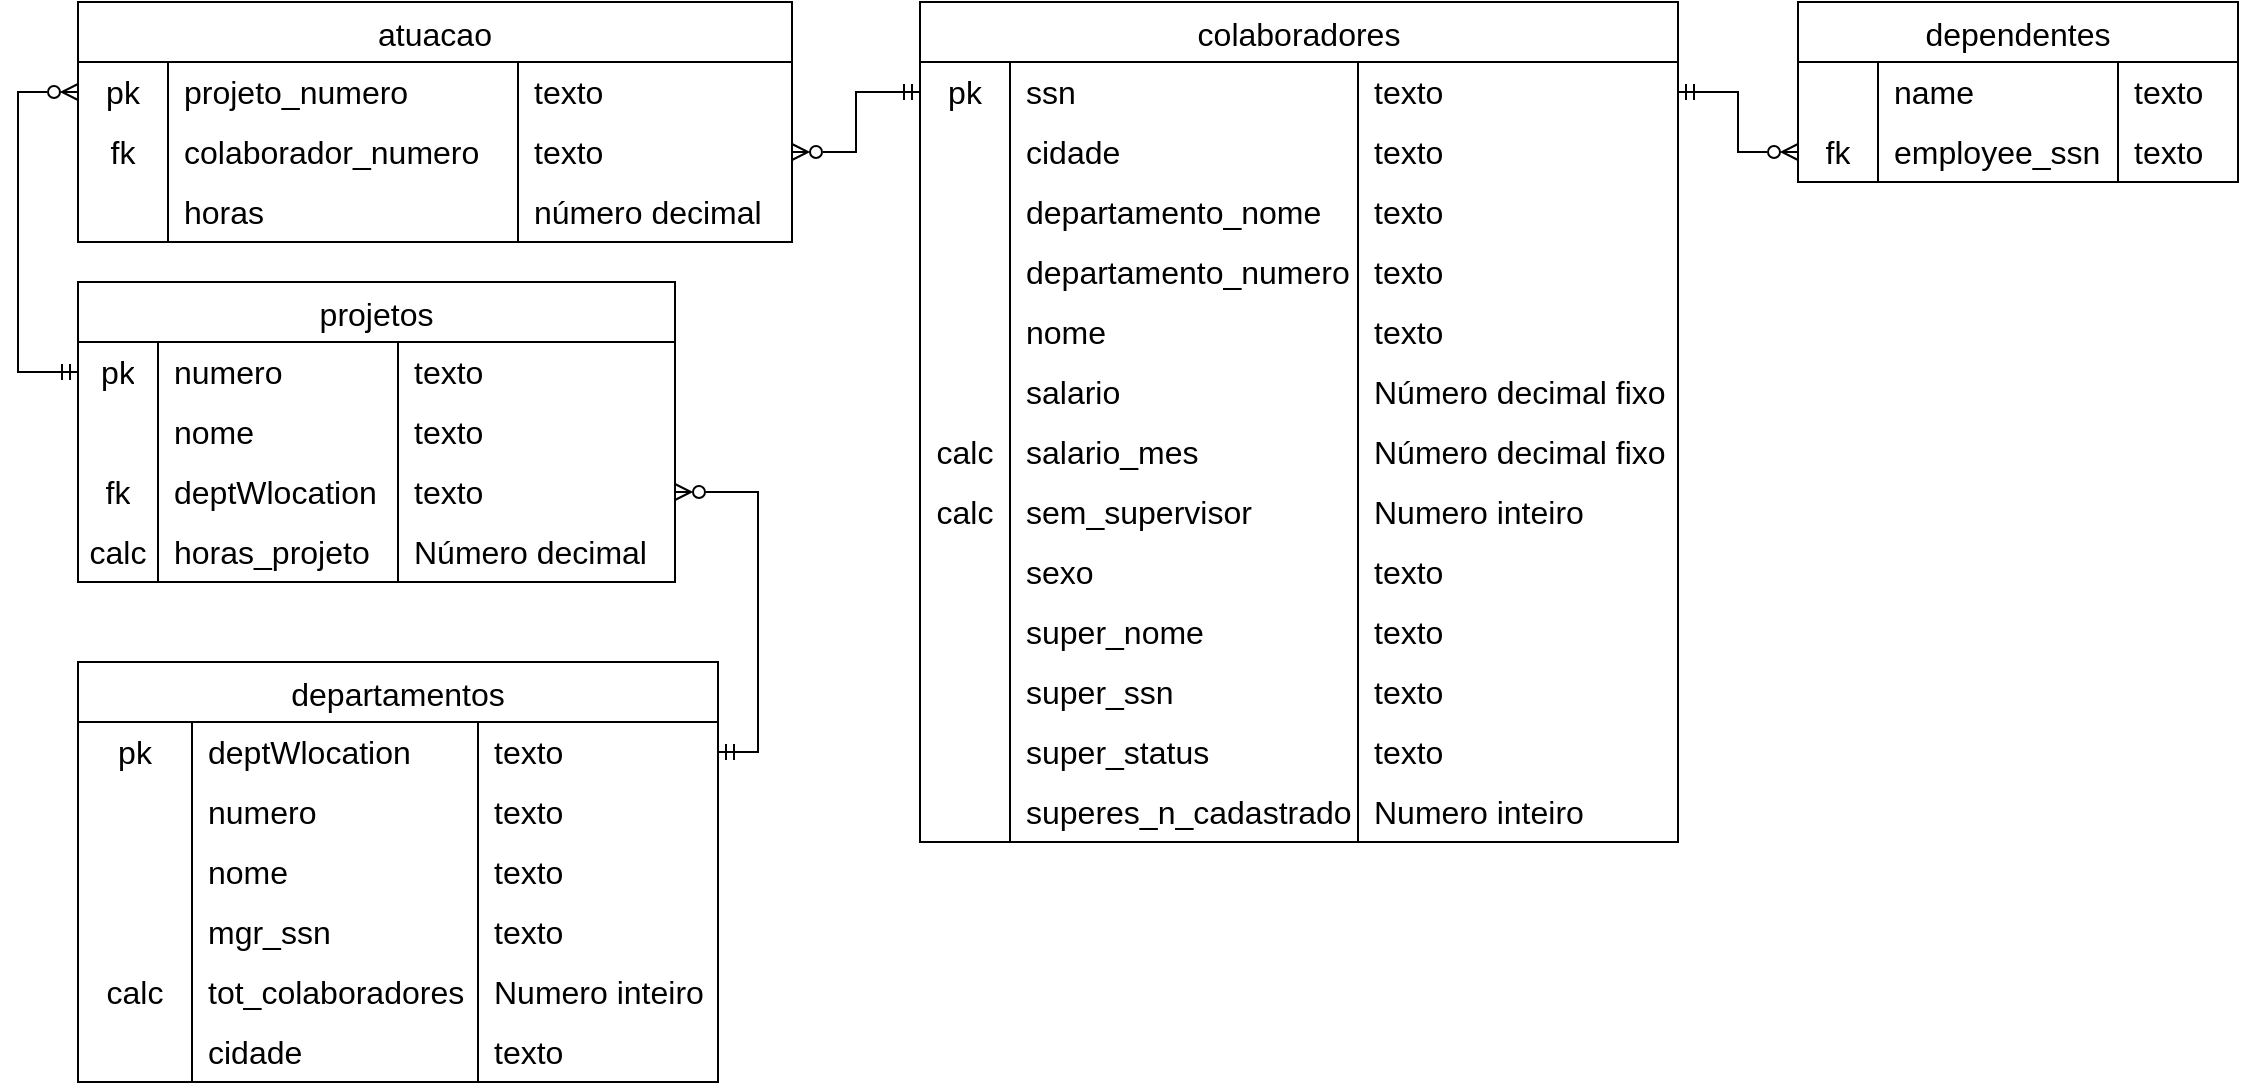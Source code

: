 <mxfile version="22.0.6" type="device">
  <diagram name="00" id="7mvtD92nNZcbSjRjDZ4B">
    <mxGraphModel dx="1558" dy="540" grid="1" gridSize="10" guides="1" tooltips="1" connect="1" arrows="1" fold="1" page="1" pageScale="1" pageWidth="827" pageHeight="1169" math="0" shadow="0">
      <root>
        <mxCell id="0" />
        <mxCell id="1" parent="0" />
        <mxCell id="TgI2D_V8B5O4SxNI4vD9-1" value="dependentes" style="shape=table;startSize=30;container=1;collapsible=0;childLayout=tableLayout;fixedRows=1;rowLines=0;fontStyle=0;strokeColor=default;fontSize=16;" parent="1" vertex="1">
          <mxGeometry x="1510" y="20" width="220" height="90" as="geometry" />
        </mxCell>
        <mxCell id="TgI2D_V8B5O4SxNI4vD9-2" value="" style="shape=tableRow;horizontal=0;startSize=0;swimlaneHead=0;swimlaneBody=0;top=0;left=0;bottom=0;right=0;collapsible=0;dropTarget=0;fillColor=none;points=[[0,0.5],[1,0.5]];portConstraint=eastwest;strokeColor=inherit;fontSize=16;" parent="TgI2D_V8B5O4SxNI4vD9-1" vertex="1">
          <mxGeometry y="30" width="220" height="30" as="geometry" />
        </mxCell>
        <mxCell id="TgI2D_V8B5O4SxNI4vD9-3" value="" style="shape=partialRectangle;html=1;whiteSpace=wrap;connectable=0;fillColor=none;top=0;left=0;bottom=0;right=0;overflow=hidden;pointerEvents=1;strokeColor=inherit;fontSize=16;" parent="TgI2D_V8B5O4SxNI4vD9-2" vertex="1">
          <mxGeometry width="40" height="30" as="geometry">
            <mxRectangle width="40" height="30" as="alternateBounds" />
          </mxGeometry>
        </mxCell>
        <mxCell id="TgI2D_V8B5O4SxNI4vD9-4" value="name" style="shape=partialRectangle;html=1;whiteSpace=wrap;connectable=0;fillColor=none;top=0;left=0;bottom=0;right=0;align=left;spacingLeft=6;overflow=hidden;strokeColor=inherit;fontSize=16;" parent="TgI2D_V8B5O4SxNI4vD9-2" vertex="1">
          <mxGeometry x="40" width="120" height="30" as="geometry">
            <mxRectangle width="120" height="30" as="alternateBounds" />
          </mxGeometry>
        </mxCell>
        <mxCell id="TgI2D_V8B5O4SxNI4vD9-64" value="texto" style="shape=partialRectangle;html=1;whiteSpace=wrap;connectable=0;fillColor=none;top=0;left=0;bottom=0;right=0;align=left;spacingLeft=6;overflow=hidden;strokeColor=inherit;fontSize=16;" parent="TgI2D_V8B5O4SxNI4vD9-2" vertex="1">
          <mxGeometry x="160" width="60" height="30" as="geometry">
            <mxRectangle width="60" height="30" as="alternateBounds" />
          </mxGeometry>
        </mxCell>
        <mxCell id="TgI2D_V8B5O4SxNI4vD9-5" value="" style="shape=tableRow;horizontal=0;startSize=0;swimlaneHead=0;swimlaneBody=0;top=0;left=0;bottom=0;right=0;collapsible=0;dropTarget=0;fillColor=none;points=[[0,0.5],[1,0.5]];portConstraint=eastwest;strokeColor=inherit;fontSize=16;" parent="TgI2D_V8B5O4SxNI4vD9-1" vertex="1">
          <mxGeometry y="60" width="220" height="30" as="geometry" />
        </mxCell>
        <mxCell id="TgI2D_V8B5O4SxNI4vD9-6" value="fk" style="shape=partialRectangle;html=1;whiteSpace=wrap;connectable=0;fillColor=none;top=0;left=0;bottom=0;right=0;overflow=hidden;strokeColor=inherit;fontSize=16;" parent="TgI2D_V8B5O4SxNI4vD9-5" vertex="1">
          <mxGeometry width="40" height="30" as="geometry">
            <mxRectangle width="40" height="30" as="alternateBounds" />
          </mxGeometry>
        </mxCell>
        <mxCell id="TgI2D_V8B5O4SxNI4vD9-7" value="employee_ssn" style="shape=partialRectangle;html=1;whiteSpace=wrap;connectable=0;fillColor=none;top=0;left=0;bottom=0;right=0;align=left;spacingLeft=6;overflow=hidden;strokeColor=inherit;fontSize=16;" parent="TgI2D_V8B5O4SxNI4vD9-5" vertex="1">
          <mxGeometry x="40" width="120" height="30" as="geometry">
            <mxRectangle width="120" height="30" as="alternateBounds" />
          </mxGeometry>
        </mxCell>
        <mxCell id="TgI2D_V8B5O4SxNI4vD9-65" value="texto" style="shape=partialRectangle;html=1;whiteSpace=wrap;connectable=0;fillColor=none;top=0;left=0;bottom=0;right=0;align=left;spacingLeft=6;overflow=hidden;strokeColor=inherit;fontSize=16;" parent="TgI2D_V8B5O4SxNI4vD9-5" vertex="1">
          <mxGeometry x="160" width="60" height="30" as="geometry">
            <mxRectangle width="60" height="30" as="alternateBounds" />
          </mxGeometry>
        </mxCell>
        <mxCell id="TgI2D_V8B5O4SxNI4vD9-21" value="projetos" style="shape=table;startSize=30;container=1;collapsible=0;childLayout=tableLayout;fixedRows=1;rowLines=0;fontStyle=0;strokeColor=default;fontSize=16;" parent="1" vertex="1">
          <mxGeometry x="650" y="160" width="298.5" height="150" as="geometry" />
        </mxCell>
        <mxCell id="TgI2D_V8B5O4SxNI4vD9-22" value="" style="shape=tableRow;horizontal=0;startSize=0;swimlaneHead=0;swimlaneBody=0;top=0;left=0;bottom=0;right=0;collapsible=0;dropTarget=0;fillColor=none;points=[[0,0.5],[1,0.5]];portConstraint=eastwest;strokeColor=inherit;fontSize=16;" parent="TgI2D_V8B5O4SxNI4vD9-21" vertex="1">
          <mxGeometry y="30" width="298.5" height="30" as="geometry" />
        </mxCell>
        <mxCell id="TgI2D_V8B5O4SxNI4vD9-23" value="pk" style="shape=partialRectangle;html=1;whiteSpace=wrap;connectable=0;fillColor=none;top=0;left=0;bottom=0;right=0;overflow=hidden;pointerEvents=1;strokeColor=inherit;fontSize=16;" parent="TgI2D_V8B5O4SxNI4vD9-22" vertex="1">
          <mxGeometry width="40" height="30" as="geometry">
            <mxRectangle width="40" height="30" as="alternateBounds" />
          </mxGeometry>
        </mxCell>
        <mxCell id="TgI2D_V8B5O4SxNI4vD9-24" value="numero" style="shape=partialRectangle;html=1;whiteSpace=wrap;connectable=0;fillColor=none;top=0;left=0;bottom=0;right=0;align=left;spacingLeft=6;overflow=hidden;strokeColor=inherit;fontSize=16;" parent="TgI2D_V8B5O4SxNI4vD9-22" vertex="1">
          <mxGeometry x="40" width="120" height="30" as="geometry">
            <mxRectangle width="120" height="30" as="alternateBounds" />
          </mxGeometry>
        </mxCell>
        <mxCell id="TgI2D_V8B5O4SxNI4vD9-104" value="texto" style="shape=partialRectangle;html=1;whiteSpace=wrap;connectable=0;fillColor=none;top=0;left=0;bottom=0;right=0;align=left;spacingLeft=6;overflow=hidden;strokeColor=inherit;fontSize=16;" parent="TgI2D_V8B5O4SxNI4vD9-22" vertex="1">
          <mxGeometry x="160" width="139" height="30" as="geometry">
            <mxRectangle width="139" height="30" as="alternateBounds" />
          </mxGeometry>
        </mxCell>
        <mxCell id="TgI2D_V8B5O4SxNI4vD9-25" value="" style="shape=tableRow;horizontal=0;startSize=0;swimlaneHead=0;swimlaneBody=0;top=0;left=0;bottom=0;right=0;collapsible=0;dropTarget=0;fillColor=none;points=[[0,0.5],[1,0.5]];portConstraint=eastwest;strokeColor=inherit;fontSize=16;" parent="TgI2D_V8B5O4SxNI4vD9-21" vertex="1">
          <mxGeometry y="60" width="298.5" height="30" as="geometry" />
        </mxCell>
        <mxCell id="TgI2D_V8B5O4SxNI4vD9-26" value="" style="shape=partialRectangle;html=1;whiteSpace=wrap;connectable=0;fillColor=none;top=0;left=0;bottom=0;right=0;overflow=hidden;strokeColor=inherit;fontSize=16;" parent="TgI2D_V8B5O4SxNI4vD9-25" vertex="1">
          <mxGeometry width="40" height="30" as="geometry">
            <mxRectangle width="40" height="30" as="alternateBounds" />
          </mxGeometry>
        </mxCell>
        <mxCell id="TgI2D_V8B5O4SxNI4vD9-27" value="nome" style="shape=partialRectangle;html=1;whiteSpace=wrap;connectable=0;fillColor=none;top=0;left=0;bottom=0;right=0;align=left;spacingLeft=6;overflow=hidden;strokeColor=inherit;fontSize=16;" parent="TgI2D_V8B5O4SxNI4vD9-25" vertex="1">
          <mxGeometry x="40" width="120" height="30" as="geometry">
            <mxRectangle width="120" height="30" as="alternateBounds" />
          </mxGeometry>
        </mxCell>
        <mxCell id="TgI2D_V8B5O4SxNI4vD9-105" value="texto" style="shape=partialRectangle;html=1;whiteSpace=wrap;connectable=0;fillColor=none;top=0;left=0;bottom=0;right=0;align=left;spacingLeft=6;overflow=hidden;strokeColor=inherit;fontSize=16;" parent="TgI2D_V8B5O4SxNI4vD9-25" vertex="1">
          <mxGeometry x="160" width="139" height="30" as="geometry">
            <mxRectangle width="139" height="30" as="alternateBounds" />
          </mxGeometry>
        </mxCell>
        <mxCell id="_Zyb8kjJ7gdYix6nLify-1" value="" style="shape=tableRow;horizontal=0;startSize=0;swimlaneHead=0;swimlaneBody=0;top=0;left=0;bottom=0;right=0;collapsible=0;dropTarget=0;fillColor=none;points=[[0,0.5],[1,0.5]];portConstraint=eastwest;strokeColor=inherit;fontSize=16;" vertex="1" parent="TgI2D_V8B5O4SxNI4vD9-21">
          <mxGeometry y="90" width="298.5" height="30" as="geometry" />
        </mxCell>
        <mxCell id="_Zyb8kjJ7gdYix6nLify-2" value="fk" style="shape=partialRectangle;html=1;whiteSpace=wrap;connectable=0;fillColor=none;top=0;left=0;bottom=0;right=0;overflow=hidden;strokeColor=inherit;fontSize=16;" vertex="1" parent="_Zyb8kjJ7gdYix6nLify-1">
          <mxGeometry width="40" height="30" as="geometry">
            <mxRectangle width="40" height="30" as="alternateBounds" />
          </mxGeometry>
        </mxCell>
        <mxCell id="_Zyb8kjJ7gdYix6nLify-3" value="deptWlocation" style="shape=partialRectangle;html=1;whiteSpace=wrap;connectable=0;fillColor=none;top=0;left=0;bottom=0;right=0;align=left;spacingLeft=6;overflow=hidden;strokeColor=inherit;fontSize=16;" vertex="1" parent="_Zyb8kjJ7gdYix6nLify-1">
          <mxGeometry x="40" width="120" height="30" as="geometry">
            <mxRectangle width="120" height="30" as="alternateBounds" />
          </mxGeometry>
        </mxCell>
        <mxCell id="_Zyb8kjJ7gdYix6nLify-4" value="texto" style="shape=partialRectangle;html=1;whiteSpace=wrap;connectable=0;fillColor=none;top=0;left=0;bottom=0;right=0;align=left;spacingLeft=6;overflow=hidden;strokeColor=inherit;fontSize=16;" vertex="1" parent="_Zyb8kjJ7gdYix6nLify-1">
          <mxGeometry x="160" width="139" height="30" as="geometry">
            <mxRectangle width="139" height="30" as="alternateBounds" />
          </mxGeometry>
        </mxCell>
        <mxCell id="TgI2D_V8B5O4SxNI4vD9-75" value="" style="shape=tableRow;horizontal=0;startSize=0;swimlaneHead=0;swimlaneBody=0;top=0;left=0;bottom=0;right=0;collapsible=0;dropTarget=0;fillColor=none;points=[[0,0.5],[1,0.5]];portConstraint=eastwest;strokeColor=inherit;fontSize=16;" parent="TgI2D_V8B5O4SxNI4vD9-21" vertex="1">
          <mxGeometry y="120" width="298.5" height="30" as="geometry" />
        </mxCell>
        <mxCell id="TgI2D_V8B5O4SxNI4vD9-76" value="calc" style="shape=partialRectangle;html=1;whiteSpace=wrap;connectable=0;fillColor=none;top=0;left=0;bottom=0;right=0;overflow=hidden;strokeColor=inherit;fontSize=16;" parent="TgI2D_V8B5O4SxNI4vD9-75" vertex="1">
          <mxGeometry width="40" height="30" as="geometry">
            <mxRectangle width="40" height="30" as="alternateBounds" />
          </mxGeometry>
        </mxCell>
        <mxCell id="TgI2D_V8B5O4SxNI4vD9-77" value="horas_projeto" style="shape=partialRectangle;html=1;whiteSpace=wrap;connectable=0;fillColor=none;top=0;left=0;bottom=0;right=0;align=left;spacingLeft=6;overflow=hidden;strokeColor=inherit;fontSize=16;" parent="TgI2D_V8B5O4SxNI4vD9-75" vertex="1">
          <mxGeometry x="40" width="120" height="30" as="geometry">
            <mxRectangle width="120" height="30" as="alternateBounds" />
          </mxGeometry>
        </mxCell>
        <mxCell id="TgI2D_V8B5O4SxNI4vD9-107" value="Número decimal" style="shape=partialRectangle;html=1;whiteSpace=wrap;connectable=0;fillColor=none;top=0;left=0;bottom=0;right=0;align=left;spacingLeft=6;overflow=hidden;strokeColor=inherit;fontSize=16;" parent="TgI2D_V8B5O4SxNI4vD9-75" vertex="1">
          <mxGeometry x="160" width="139" height="30" as="geometry">
            <mxRectangle width="139" height="30" as="alternateBounds" />
          </mxGeometry>
        </mxCell>
        <mxCell id="TgI2D_V8B5O4SxNI4vD9-31" value="departamentos" style="shape=table;startSize=30;container=1;collapsible=0;childLayout=tableLayout;fixedRows=1;rowLines=0;fontStyle=0;strokeColor=default;fontSize=16;" parent="1" vertex="1">
          <mxGeometry x="650" y="350" width="320" height="210" as="geometry" />
        </mxCell>
        <mxCell id="TgI2D_V8B5O4SxNI4vD9-93" style="shape=tableRow;horizontal=0;startSize=0;swimlaneHead=0;swimlaneBody=0;top=0;left=0;bottom=0;right=0;collapsible=0;dropTarget=0;fillColor=none;points=[[0,0.5],[1,0.5]];portConstraint=eastwest;strokeColor=inherit;fontSize=16;" parent="TgI2D_V8B5O4SxNI4vD9-31" vertex="1">
          <mxGeometry y="30" width="320" height="30" as="geometry" />
        </mxCell>
        <mxCell id="TgI2D_V8B5O4SxNI4vD9-94" value="pk" style="shape=partialRectangle;html=1;whiteSpace=wrap;connectable=0;fillColor=none;top=0;left=0;bottom=0;right=0;overflow=hidden;pointerEvents=1;strokeColor=inherit;fontSize=16;" parent="TgI2D_V8B5O4SxNI4vD9-93" vertex="1">
          <mxGeometry width="57" height="30" as="geometry">
            <mxRectangle width="57" height="30" as="alternateBounds" />
          </mxGeometry>
        </mxCell>
        <mxCell id="TgI2D_V8B5O4SxNI4vD9-95" value="deptWlocation" style="shape=partialRectangle;html=1;whiteSpace=wrap;connectable=0;fillColor=none;top=0;left=0;bottom=0;right=0;align=left;spacingLeft=6;overflow=hidden;strokeColor=inherit;fontSize=16;" parent="TgI2D_V8B5O4SxNI4vD9-93" vertex="1">
          <mxGeometry x="57" width="143" height="30" as="geometry">
            <mxRectangle width="143" height="30" as="alternateBounds" />
          </mxGeometry>
        </mxCell>
        <mxCell id="TgI2D_V8B5O4SxNI4vD9-97" value="texto" style="shape=partialRectangle;html=1;whiteSpace=wrap;connectable=0;fillColor=none;top=0;left=0;bottom=0;right=0;align=left;spacingLeft=6;overflow=hidden;strokeColor=inherit;fontSize=16;" parent="TgI2D_V8B5O4SxNI4vD9-93" vertex="1">
          <mxGeometry x="200" width="120" height="30" as="geometry">
            <mxRectangle width="120" height="30" as="alternateBounds" />
          </mxGeometry>
        </mxCell>
        <mxCell id="TgI2D_V8B5O4SxNI4vD9-32" value="" style="shape=tableRow;horizontal=0;startSize=0;swimlaneHead=0;swimlaneBody=0;top=0;left=0;bottom=0;right=0;collapsible=0;dropTarget=0;fillColor=none;points=[[0,0.5],[1,0.5]];portConstraint=eastwest;strokeColor=inherit;fontSize=16;" parent="TgI2D_V8B5O4SxNI4vD9-31" vertex="1">
          <mxGeometry y="60" width="320" height="30" as="geometry" />
        </mxCell>
        <mxCell id="TgI2D_V8B5O4SxNI4vD9-33" value="" style="shape=partialRectangle;html=1;whiteSpace=wrap;connectable=0;fillColor=none;top=0;left=0;bottom=0;right=0;overflow=hidden;pointerEvents=1;strokeColor=inherit;fontSize=16;" parent="TgI2D_V8B5O4SxNI4vD9-32" vertex="1">
          <mxGeometry width="57" height="30" as="geometry">
            <mxRectangle width="57" height="30" as="alternateBounds" />
          </mxGeometry>
        </mxCell>
        <mxCell id="TgI2D_V8B5O4SxNI4vD9-34" value="numero" style="shape=partialRectangle;html=1;whiteSpace=wrap;connectable=0;fillColor=none;top=0;left=0;bottom=0;right=0;align=left;spacingLeft=6;overflow=hidden;strokeColor=inherit;fontSize=16;" parent="TgI2D_V8B5O4SxNI4vD9-32" vertex="1">
          <mxGeometry x="57" width="143" height="30" as="geometry">
            <mxRectangle width="143" height="30" as="alternateBounds" />
          </mxGeometry>
        </mxCell>
        <mxCell id="TgI2D_V8B5O4SxNI4vD9-98" value="texto" style="shape=partialRectangle;html=1;whiteSpace=wrap;connectable=0;fillColor=none;top=0;left=0;bottom=0;right=0;align=left;spacingLeft=6;overflow=hidden;strokeColor=inherit;fontSize=16;" parent="TgI2D_V8B5O4SxNI4vD9-32" vertex="1">
          <mxGeometry x="200" width="120" height="30" as="geometry">
            <mxRectangle width="120" height="30" as="alternateBounds" />
          </mxGeometry>
        </mxCell>
        <mxCell id="TgI2D_V8B5O4SxNI4vD9-35" value="" style="shape=tableRow;horizontal=0;startSize=0;swimlaneHead=0;swimlaneBody=0;top=0;left=0;bottom=0;right=0;collapsible=0;dropTarget=0;fillColor=none;points=[[0,0.5],[1,0.5]];portConstraint=eastwest;strokeColor=inherit;fontSize=16;" parent="TgI2D_V8B5O4SxNI4vD9-31" vertex="1">
          <mxGeometry y="90" width="320" height="30" as="geometry" />
        </mxCell>
        <mxCell id="TgI2D_V8B5O4SxNI4vD9-36" value="" style="shape=partialRectangle;html=1;whiteSpace=wrap;connectable=0;fillColor=none;top=0;left=0;bottom=0;right=0;overflow=hidden;strokeColor=inherit;fontSize=16;" parent="TgI2D_V8B5O4SxNI4vD9-35" vertex="1">
          <mxGeometry width="57" height="30" as="geometry">
            <mxRectangle width="57" height="30" as="alternateBounds" />
          </mxGeometry>
        </mxCell>
        <mxCell id="TgI2D_V8B5O4SxNI4vD9-37" value="nome" style="shape=partialRectangle;html=1;whiteSpace=wrap;connectable=0;fillColor=none;top=0;left=0;bottom=0;right=0;align=left;spacingLeft=6;overflow=hidden;strokeColor=inherit;fontSize=16;" parent="TgI2D_V8B5O4SxNI4vD9-35" vertex="1">
          <mxGeometry x="57" width="143" height="30" as="geometry">
            <mxRectangle width="143" height="30" as="alternateBounds" />
          </mxGeometry>
        </mxCell>
        <mxCell id="TgI2D_V8B5O4SxNI4vD9-99" value="texto" style="shape=partialRectangle;html=1;whiteSpace=wrap;connectable=0;fillColor=none;top=0;left=0;bottom=0;right=0;align=left;spacingLeft=6;overflow=hidden;strokeColor=inherit;fontSize=16;" parent="TgI2D_V8B5O4SxNI4vD9-35" vertex="1">
          <mxGeometry x="200" width="120" height="30" as="geometry">
            <mxRectangle width="120" height="30" as="alternateBounds" />
          </mxGeometry>
        </mxCell>
        <mxCell id="TgI2D_V8B5O4SxNI4vD9-81" value="" style="shape=tableRow;horizontal=0;startSize=0;swimlaneHead=0;swimlaneBody=0;top=0;left=0;bottom=0;right=0;collapsible=0;dropTarget=0;fillColor=none;points=[[0,0.5],[1,0.5]];portConstraint=eastwest;strokeColor=inherit;fontSize=16;" parent="TgI2D_V8B5O4SxNI4vD9-31" vertex="1">
          <mxGeometry y="120" width="320" height="30" as="geometry" />
        </mxCell>
        <mxCell id="TgI2D_V8B5O4SxNI4vD9-82" value="" style="shape=partialRectangle;html=1;whiteSpace=wrap;connectable=0;fillColor=none;top=0;left=0;bottom=0;right=0;overflow=hidden;strokeColor=inherit;fontSize=16;" parent="TgI2D_V8B5O4SxNI4vD9-81" vertex="1">
          <mxGeometry width="57" height="30" as="geometry">
            <mxRectangle width="57" height="30" as="alternateBounds" />
          </mxGeometry>
        </mxCell>
        <mxCell id="TgI2D_V8B5O4SxNI4vD9-83" value="mgr_ssn" style="shape=partialRectangle;html=1;whiteSpace=wrap;connectable=0;fillColor=none;top=0;left=0;bottom=0;right=0;align=left;spacingLeft=6;overflow=hidden;strokeColor=inherit;fontSize=16;" parent="TgI2D_V8B5O4SxNI4vD9-81" vertex="1">
          <mxGeometry x="57" width="143" height="30" as="geometry">
            <mxRectangle width="143" height="30" as="alternateBounds" />
          </mxGeometry>
        </mxCell>
        <mxCell id="TgI2D_V8B5O4SxNI4vD9-100" value="texto" style="shape=partialRectangle;html=1;whiteSpace=wrap;connectable=0;fillColor=none;top=0;left=0;bottom=0;right=0;align=left;spacingLeft=6;overflow=hidden;strokeColor=inherit;fontSize=16;" parent="TgI2D_V8B5O4SxNI4vD9-81" vertex="1">
          <mxGeometry x="200" width="120" height="30" as="geometry">
            <mxRectangle width="120" height="30" as="alternateBounds" />
          </mxGeometry>
        </mxCell>
        <mxCell id="TgI2D_V8B5O4SxNI4vD9-87" value="" style="shape=tableRow;horizontal=0;startSize=0;swimlaneHead=0;swimlaneBody=0;top=0;left=0;bottom=0;right=0;collapsible=0;dropTarget=0;fillColor=none;points=[[0,0.5],[1,0.5]];portConstraint=eastwest;strokeColor=inherit;fontSize=16;" parent="TgI2D_V8B5O4SxNI4vD9-31" vertex="1">
          <mxGeometry y="150" width="320" height="30" as="geometry" />
        </mxCell>
        <mxCell id="TgI2D_V8B5O4SxNI4vD9-88" value="calc" style="shape=partialRectangle;html=1;whiteSpace=wrap;connectable=0;fillColor=none;top=0;left=0;bottom=0;right=0;overflow=hidden;strokeColor=inherit;fontSize=16;" parent="TgI2D_V8B5O4SxNI4vD9-87" vertex="1">
          <mxGeometry width="57" height="30" as="geometry">
            <mxRectangle width="57" height="30" as="alternateBounds" />
          </mxGeometry>
        </mxCell>
        <mxCell id="TgI2D_V8B5O4SxNI4vD9-89" value="tot_colaboradores" style="shape=partialRectangle;html=1;whiteSpace=wrap;connectable=0;fillColor=none;top=0;left=0;bottom=0;right=0;align=left;spacingLeft=6;overflow=hidden;strokeColor=inherit;fontSize=16;" parent="TgI2D_V8B5O4SxNI4vD9-87" vertex="1">
          <mxGeometry x="57" width="143" height="30" as="geometry">
            <mxRectangle width="143" height="30" as="alternateBounds" />
          </mxGeometry>
        </mxCell>
        <mxCell id="TgI2D_V8B5O4SxNI4vD9-102" value="Numero inteiro" style="shape=partialRectangle;html=1;whiteSpace=wrap;connectable=0;fillColor=none;top=0;left=0;bottom=0;right=0;align=left;spacingLeft=6;overflow=hidden;strokeColor=inherit;fontSize=16;" parent="TgI2D_V8B5O4SxNI4vD9-87" vertex="1">
          <mxGeometry x="200" width="120" height="30" as="geometry">
            <mxRectangle width="120" height="30" as="alternateBounds" />
          </mxGeometry>
        </mxCell>
        <mxCell id="TgI2D_V8B5O4SxNI4vD9-90" value="" style="shape=tableRow;horizontal=0;startSize=0;swimlaneHead=0;swimlaneBody=0;top=0;left=0;bottom=0;right=0;collapsible=0;dropTarget=0;fillColor=none;points=[[0,0.5],[1,0.5]];portConstraint=eastwest;strokeColor=inherit;fontSize=16;" parent="TgI2D_V8B5O4SxNI4vD9-31" vertex="1">
          <mxGeometry y="180" width="320" height="30" as="geometry" />
        </mxCell>
        <mxCell id="TgI2D_V8B5O4SxNI4vD9-91" value="" style="shape=partialRectangle;html=1;whiteSpace=wrap;connectable=0;fillColor=none;top=0;left=0;bottom=0;right=0;overflow=hidden;strokeColor=inherit;fontSize=16;" parent="TgI2D_V8B5O4SxNI4vD9-90" vertex="1">
          <mxGeometry width="57" height="30" as="geometry">
            <mxRectangle width="57" height="30" as="alternateBounds" />
          </mxGeometry>
        </mxCell>
        <mxCell id="TgI2D_V8B5O4SxNI4vD9-92" value="cidade" style="shape=partialRectangle;html=1;whiteSpace=wrap;connectable=0;fillColor=none;top=0;left=0;bottom=0;right=0;align=left;spacingLeft=6;overflow=hidden;strokeColor=inherit;fontSize=16;" parent="TgI2D_V8B5O4SxNI4vD9-90" vertex="1">
          <mxGeometry x="57" width="143" height="30" as="geometry">
            <mxRectangle width="143" height="30" as="alternateBounds" />
          </mxGeometry>
        </mxCell>
        <mxCell id="TgI2D_V8B5O4SxNI4vD9-103" value="texto" style="shape=partialRectangle;html=1;whiteSpace=wrap;connectable=0;fillColor=none;top=0;left=0;bottom=0;right=0;align=left;spacingLeft=6;overflow=hidden;strokeColor=inherit;fontSize=16;" parent="TgI2D_V8B5O4SxNI4vD9-90" vertex="1">
          <mxGeometry x="200" width="120" height="30" as="geometry">
            <mxRectangle width="120" height="30" as="alternateBounds" />
          </mxGeometry>
        </mxCell>
        <mxCell id="TgI2D_V8B5O4SxNI4vD9-41" value="atuacao" style="shape=table;startSize=30;container=1;collapsible=0;childLayout=tableLayout;fixedRows=1;rowLines=0;fontStyle=0;strokeColor=default;fontSize=16;" parent="1" vertex="1">
          <mxGeometry x="650" y="20" width="357" height="120" as="geometry" />
        </mxCell>
        <mxCell id="TgI2D_V8B5O4SxNI4vD9-171" style="shape=tableRow;horizontal=0;startSize=0;swimlaneHead=0;swimlaneBody=0;top=0;left=0;bottom=0;right=0;collapsible=0;dropTarget=0;fillColor=none;points=[[0,0.5],[1,0.5]];portConstraint=eastwest;strokeColor=inherit;fontSize=16;" parent="TgI2D_V8B5O4SxNI4vD9-41" vertex="1">
          <mxGeometry y="30" width="357" height="30" as="geometry" />
        </mxCell>
        <mxCell id="TgI2D_V8B5O4SxNI4vD9-172" value="pk" style="shape=partialRectangle;html=1;whiteSpace=wrap;connectable=0;fillColor=none;top=0;left=0;bottom=0;right=0;overflow=hidden;pointerEvents=1;strokeColor=inherit;fontSize=16;" parent="TgI2D_V8B5O4SxNI4vD9-171" vertex="1">
          <mxGeometry width="45" height="30" as="geometry">
            <mxRectangle width="45" height="30" as="alternateBounds" />
          </mxGeometry>
        </mxCell>
        <mxCell id="TgI2D_V8B5O4SxNI4vD9-173" value="projeto_numero" style="shape=partialRectangle;html=1;whiteSpace=wrap;connectable=0;fillColor=none;top=0;left=0;bottom=0;right=0;align=left;spacingLeft=6;overflow=hidden;strokeColor=inherit;fontSize=16;" parent="TgI2D_V8B5O4SxNI4vD9-171" vertex="1">
          <mxGeometry x="45" width="175" height="30" as="geometry">
            <mxRectangle width="175" height="30" as="alternateBounds" />
          </mxGeometry>
        </mxCell>
        <mxCell id="TgI2D_V8B5O4SxNI4vD9-174" value="texto" style="shape=partialRectangle;html=1;whiteSpace=wrap;connectable=0;fillColor=none;top=0;left=0;bottom=0;right=0;align=left;spacingLeft=6;overflow=hidden;strokeColor=inherit;fontSize=16;" parent="TgI2D_V8B5O4SxNI4vD9-171" vertex="1">
          <mxGeometry x="220" width="137" height="30" as="geometry">
            <mxRectangle width="137" height="30" as="alternateBounds" />
          </mxGeometry>
        </mxCell>
        <mxCell id="TgI2D_V8B5O4SxNI4vD9-42" value="" style="shape=tableRow;horizontal=0;startSize=0;swimlaneHead=0;swimlaneBody=0;top=0;left=0;bottom=0;right=0;collapsible=0;dropTarget=0;fillColor=none;points=[[0,0.5],[1,0.5]];portConstraint=eastwest;strokeColor=inherit;fontSize=16;" parent="TgI2D_V8B5O4SxNI4vD9-41" vertex="1">
          <mxGeometry y="60" width="357" height="30" as="geometry" />
        </mxCell>
        <mxCell id="TgI2D_V8B5O4SxNI4vD9-43" value="fk" style="shape=partialRectangle;html=1;whiteSpace=wrap;connectable=0;fillColor=none;top=0;left=0;bottom=0;right=0;overflow=hidden;pointerEvents=1;strokeColor=inherit;fontSize=16;" parent="TgI2D_V8B5O4SxNI4vD9-42" vertex="1">
          <mxGeometry width="45" height="30" as="geometry">
            <mxRectangle width="45" height="30" as="alternateBounds" />
          </mxGeometry>
        </mxCell>
        <mxCell id="TgI2D_V8B5O4SxNI4vD9-44" value="colaborador_numero" style="shape=partialRectangle;html=1;whiteSpace=wrap;connectable=0;fillColor=none;top=0;left=0;bottom=0;right=0;align=left;spacingLeft=6;overflow=hidden;strokeColor=inherit;fontSize=16;" parent="TgI2D_V8B5O4SxNI4vD9-42" vertex="1">
          <mxGeometry x="45" width="175" height="30" as="geometry">
            <mxRectangle width="175" height="30" as="alternateBounds" />
          </mxGeometry>
        </mxCell>
        <mxCell id="TgI2D_V8B5O4SxNI4vD9-72" value="texto" style="shape=partialRectangle;html=1;whiteSpace=wrap;connectable=0;fillColor=none;top=0;left=0;bottom=0;right=0;align=left;spacingLeft=6;overflow=hidden;strokeColor=inherit;fontSize=16;" parent="TgI2D_V8B5O4SxNI4vD9-42" vertex="1">
          <mxGeometry x="220" width="137" height="30" as="geometry">
            <mxRectangle width="137" height="30" as="alternateBounds" />
          </mxGeometry>
        </mxCell>
        <mxCell id="TgI2D_V8B5O4SxNI4vD9-45" value="" style="shape=tableRow;horizontal=0;startSize=0;swimlaneHead=0;swimlaneBody=0;top=0;left=0;bottom=0;right=0;collapsible=0;dropTarget=0;fillColor=none;points=[[0,0.5],[1,0.5]];portConstraint=eastwest;strokeColor=inherit;fontSize=16;" parent="TgI2D_V8B5O4SxNI4vD9-41" vertex="1">
          <mxGeometry y="90" width="357" height="30" as="geometry" />
        </mxCell>
        <mxCell id="TgI2D_V8B5O4SxNI4vD9-46" value="" style="shape=partialRectangle;html=1;whiteSpace=wrap;connectable=0;fillColor=none;top=0;left=0;bottom=0;right=0;overflow=hidden;strokeColor=inherit;fontSize=16;" parent="TgI2D_V8B5O4SxNI4vD9-45" vertex="1">
          <mxGeometry width="45" height="30" as="geometry">
            <mxRectangle width="45" height="30" as="alternateBounds" />
          </mxGeometry>
        </mxCell>
        <mxCell id="TgI2D_V8B5O4SxNI4vD9-47" value="horas" style="shape=partialRectangle;html=1;whiteSpace=wrap;connectable=0;fillColor=none;top=0;left=0;bottom=0;right=0;align=left;spacingLeft=6;overflow=hidden;strokeColor=inherit;fontSize=16;" parent="TgI2D_V8B5O4SxNI4vD9-45" vertex="1">
          <mxGeometry x="45" width="175" height="30" as="geometry">
            <mxRectangle width="175" height="30" as="alternateBounds" />
          </mxGeometry>
        </mxCell>
        <mxCell id="TgI2D_V8B5O4SxNI4vD9-73" value="número decimal" style="shape=partialRectangle;html=1;whiteSpace=wrap;connectable=0;fillColor=none;top=0;left=0;bottom=0;right=0;align=left;spacingLeft=6;overflow=hidden;strokeColor=inherit;fontSize=16;" parent="TgI2D_V8B5O4SxNI4vD9-45" vertex="1">
          <mxGeometry x="220" width="137" height="30" as="geometry">
            <mxRectangle width="137" height="30" as="alternateBounds" />
          </mxGeometry>
        </mxCell>
        <mxCell id="TgI2D_V8B5O4SxNI4vD9-51" value="colaboradores" style="shape=table;startSize=30;container=1;collapsible=0;childLayout=tableLayout;fixedRows=1;rowLines=0;fontStyle=0;strokeColor=default;fontSize=16;" parent="1" vertex="1">
          <mxGeometry x="1071" y="20" width="379" height="420" as="geometry" />
        </mxCell>
        <mxCell id="TgI2D_V8B5O4SxNI4vD9-52" value="" style="shape=tableRow;horizontal=0;startSize=0;swimlaneHead=0;swimlaneBody=0;top=0;left=0;bottom=0;right=0;collapsible=0;dropTarget=0;fillColor=none;points=[[0,0.5],[1,0.5]];portConstraint=eastwest;strokeColor=inherit;fontSize=16;" parent="TgI2D_V8B5O4SxNI4vD9-51" vertex="1">
          <mxGeometry y="30" width="379" height="30" as="geometry" />
        </mxCell>
        <mxCell id="TgI2D_V8B5O4SxNI4vD9-53" value="pk" style="shape=partialRectangle;html=1;whiteSpace=wrap;connectable=0;fillColor=none;top=0;left=0;bottom=0;right=0;overflow=hidden;pointerEvents=1;strokeColor=inherit;fontSize=16;" parent="TgI2D_V8B5O4SxNI4vD9-52" vertex="1">
          <mxGeometry width="45" height="30" as="geometry">
            <mxRectangle width="45" height="30" as="alternateBounds" />
          </mxGeometry>
        </mxCell>
        <mxCell id="TgI2D_V8B5O4SxNI4vD9-54" value="ssn" style="shape=partialRectangle;html=1;whiteSpace=wrap;connectable=0;fillColor=none;top=0;left=0;bottom=0;right=0;align=left;spacingLeft=6;overflow=hidden;strokeColor=inherit;fontSize=16;" parent="TgI2D_V8B5O4SxNI4vD9-52" vertex="1">
          <mxGeometry x="45" width="174" height="30" as="geometry">
            <mxRectangle width="174" height="30" as="alternateBounds" />
          </mxGeometry>
        </mxCell>
        <mxCell id="TgI2D_V8B5O4SxNI4vD9-153" value="texto" style="shape=partialRectangle;html=1;whiteSpace=wrap;connectable=0;fillColor=none;top=0;left=0;bottom=0;right=0;align=left;spacingLeft=6;overflow=hidden;strokeColor=inherit;fontSize=16;" parent="TgI2D_V8B5O4SxNI4vD9-52" vertex="1">
          <mxGeometry x="219" width="160" height="30" as="geometry">
            <mxRectangle width="160" height="30" as="alternateBounds" />
          </mxGeometry>
        </mxCell>
        <mxCell id="TgI2D_V8B5O4SxNI4vD9-55" value="" style="shape=tableRow;horizontal=0;startSize=0;swimlaneHead=0;swimlaneBody=0;top=0;left=0;bottom=0;right=0;collapsible=0;dropTarget=0;fillColor=none;points=[[0,0.5],[1,0.5]];portConstraint=eastwest;strokeColor=inherit;fontSize=16;" parent="TgI2D_V8B5O4SxNI4vD9-51" vertex="1">
          <mxGeometry y="60" width="379" height="30" as="geometry" />
        </mxCell>
        <mxCell id="TgI2D_V8B5O4SxNI4vD9-56" value="" style="shape=partialRectangle;html=1;whiteSpace=wrap;connectable=0;fillColor=none;top=0;left=0;bottom=0;right=0;overflow=hidden;strokeColor=inherit;fontSize=16;" parent="TgI2D_V8B5O4SxNI4vD9-55" vertex="1">
          <mxGeometry width="45" height="30" as="geometry">
            <mxRectangle width="45" height="30" as="alternateBounds" />
          </mxGeometry>
        </mxCell>
        <mxCell id="TgI2D_V8B5O4SxNI4vD9-57" value="cidade" style="shape=partialRectangle;html=1;whiteSpace=wrap;connectable=0;fillColor=none;top=0;left=0;bottom=0;right=0;align=left;spacingLeft=6;overflow=hidden;strokeColor=inherit;fontSize=16;" parent="TgI2D_V8B5O4SxNI4vD9-55" vertex="1">
          <mxGeometry x="45" width="174" height="30" as="geometry">
            <mxRectangle width="174" height="30" as="alternateBounds" />
          </mxGeometry>
        </mxCell>
        <mxCell id="TgI2D_V8B5O4SxNI4vD9-154" value="texto" style="shape=partialRectangle;html=1;whiteSpace=wrap;connectable=0;fillColor=none;top=0;left=0;bottom=0;right=0;align=left;spacingLeft=6;overflow=hidden;strokeColor=inherit;fontSize=16;" parent="TgI2D_V8B5O4SxNI4vD9-55" vertex="1">
          <mxGeometry x="219" width="160" height="30" as="geometry">
            <mxRectangle width="160" height="30" as="alternateBounds" />
          </mxGeometry>
        </mxCell>
        <mxCell id="TgI2D_V8B5O4SxNI4vD9-147" style="shape=tableRow;horizontal=0;startSize=0;swimlaneHead=0;swimlaneBody=0;top=0;left=0;bottom=0;right=0;collapsible=0;dropTarget=0;fillColor=none;points=[[0,0.5],[1,0.5]];portConstraint=eastwest;strokeColor=inherit;fontSize=16;" parent="TgI2D_V8B5O4SxNI4vD9-51" vertex="1">
          <mxGeometry y="90" width="379" height="30" as="geometry" />
        </mxCell>
        <mxCell id="TgI2D_V8B5O4SxNI4vD9-148" style="shape=partialRectangle;html=1;whiteSpace=wrap;connectable=0;fillColor=none;top=0;left=0;bottom=0;right=0;overflow=hidden;strokeColor=inherit;fontSize=16;" parent="TgI2D_V8B5O4SxNI4vD9-147" vertex="1">
          <mxGeometry width="45" height="30" as="geometry">
            <mxRectangle width="45" height="30" as="alternateBounds" />
          </mxGeometry>
        </mxCell>
        <mxCell id="TgI2D_V8B5O4SxNI4vD9-149" value="departamento_nome" style="shape=partialRectangle;html=1;whiteSpace=wrap;connectable=0;fillColor=none;top=0;left=0;bottom=0;right=0;align=left;spacingLeft=6;overflow=hidden;strokeColor=inherit;fontSize=16;" parent="TgI2D_V8B5O4SxNI4vD9-147" vertex="1">
          <mxGeometry x="45" width="174" height="30" as="geometry">
            <mxRectangle width="174" height="30" as="alternateBounds" />
          </mxGeometry>
        </mxCell>
        <mxCell id="TgI2D_V8B5O4SxNI4vD9-156" value="texto" style="shape=partialRectangle;html=1;whiteSpace=wrap;connectable=0;fillColor=none;top=0;left=0;bottom=0;right=0;align=left;spacingLeft=6;overflow=hidden;strokeColor=inherit;fontSize=16;" parent="TgI2D_V8B5O4SxNI4vD9-147" vertex="1">
          <mxGeometry x="219" width="160" height="30" as="geometry">
            <mxRectangle width="160" height="30" as="alternateBounds" />
          </mxGeometry>
        </mxCell>
        <mxCell id="TgI2D_V8B5O4SxNI4vD9-144" style="shape=tableRow;horizontal=0;startSize=0;swimlaneHead=0;swimlaneBody=0;top=0;left=0;bottom=0;right=0;collapsible=0;dropTarget=0;fillColor=none;points=[[0,0.5],[1,0.5]];portConstraint=eastwest;strokeColor=inherit;fontSize=16;" parent="TgI2D_V8B5O4SxNI4vD9-51" vertex="1">
          <mxGeometry y="120" width="379" height="30" as="geometry" />
        </mxCell>
        <mxCell id="TgI2D_V8B5O4SxNI4vD9-145" style="shape=partialRectangle;html=1;whiteSpace=wrap;connectable=0;fillColor=none;top=0;left=0;bottom=0;right=0;overflow=hidden;strokeColor=inherit;fontSize=16;" parent="TgI2D_V8B5O4SxNI4vD9-144" vertex="1">
          <mxGeometry width="45" height="30" as="geometry">
            <mxRectangle width="45" height="30" as="alternateBounds" />
          </mxGeometry>
        </mxCell>
        <mxCell id="TgI2D_V8B5O4SxNI4vD9-146" value="departamento_numero" style="shape=partialRectangle;html=1;whiteSpace=wrap;connectable=0;fillColor=none;top=0;left=0;bottom=0;right=0;align=left;spacingLeft=6;overflow=hidden;strokeColor=inherit;fontSize=16;" parent="TgI2D_V8B5O4SxNI4vD9-144" vertex="1">
          <mxGeometry x="45" width="174" height="30" as="geometry">
            <mxRectangle width="174" height="30" as="alternateBounds" />
          </mxGeometry>
        </mxCell>
        <mxCell id="TgI2D_V8B5O4SxNI4vD9-157" value="texto" style="shape=partialRectangle;html=1;whiteSpace=wrap;connectable=0;fillColor=none;top=0;left=0;bottom=0;right=0;align=left;spacingLeft=6;overflow=hidden;strokeColor=inherit;fontSize=16;" parent="TgI2D_V8B5O4SxNI4vD9-144" vertex="1">
          <mxGeometry x="219" width="160" height="30" as="geometry">
            <mxRectangle width="160" height="30" as="alternateBounds" />
          </mxGeometry>
        </mxCell>
        <mxCell id="TgI2D_V8B5O4SxNI4vD9-141" style="shape=tableRow;horizontal=0;startSize=0;swimlaneHead=0;swimlaneBody=0;top=0;left=0;bottom=0;right=0;collapsible=0;dropTarget=0;fillColor=none;points=[[0,0.5],[1,0.5]];portConstraint=eastwest;strokeColor=inherit;fontSize=16;" parent="TgI2D_V8B5O4SxNI4vD9-51" vertex="1">
          <mxGeometry y="150" width="379" height="30" as="geometry" />
        </mxCell>
        <mxCell id="TgI2D_V8B5O4SxNI4vD9-142" style="shape=partialRectangle;html=1;whiteSpace=wrap;connectable=0;fillColor=none;top=0;left=0;bottom=0;right=0;overflow=hidden;strokeColor=inherit;fontSize=16;" parent="TgI2D_V8B5O4SxNI4vD9-141" vertex="1">
          <mxGeometry width="45" height="30" as="geometry">
            <mxRectangle width="45" height="30" as="alternateBounds" />
          </mxGeometry>
        </mxCell>
        <mxCell id="TgI2D_V8B5O4SxNI4vD9-143" value="nome" style="shape=partialRectangle;html=1;whiteSpace=wrap;connectable=0;fillColor=none;top=0;left=0;bottom=0;right=0;align=left;spacingLeft=6;overflow=hidden;strokeColor=inherit;fontSize=16;" parent="TgI2D_V8B5O4SxNI4vD9-141" vertex="1">
          <mxGeometry x="45" width="174" height="30" as="geometry">
            <mxRectangle width="174" height="30" as="alternateBounds" />
          </mxGeometry>
        </mxCell>
        <mxCell id="TgI2D_V8B5O4SxNI4vD9-158" value="texto" style="shape=partialRectangle;html=1;whiteSpace=wrap;connectable=0;fillColor=none;top=0;left=0;bottom=0;right=0;align=left;spacingLeft=6;overflow=hidden;strokeColor=inherit;fontSize=16;" parent="TgI2D_V8B5O4SxNI4vD9-141" vertex="1">
          <mxGeometry x="219" width="160" height="30" as="geometry">
            <mxRectangle width="160" height="30" as="alternateBounds" />
          </mxGeometry>
        </mxCell>
        <mxCell id="TgI2D_V8B5O4SxNI4vD9-138" style="shape=tableRow;horizontal=0;startSize=0;swimlaneHead=0;swimlaneBody=0;top=0;left=0;bottom=0;right=0;collapsible=0;dropTarget=0;fillColor=none;points=[[0,0.5],[1,0.5]];portConstraint=eastwest;strokeColor=inherit;fontSize=16;" parent="TgI2D_V8B5O4SxNI4vD9-51" vertex="1">
          <mxGeometry y="180" width="379" height="30" as="geometry" />
        </mxCell>
        <mxCell id="TgI2D_V8B5O4SxNI4vD9-139" style="shape=partialRectangle;html=1;whiteSpace=wrap;connectable=0;fillColor=none;top=0;left=0;bottom=0;right=0;overflow=hidden;strokeColor=inherit;fontSize=16;" parent="TgI2D_V8B5O4SxNI4vD9-138" vertex="1">
          <mxGeometry width="45" height="30" as="geometry">
            <mxRectangle width="45" height="30" as="alternateBounds" />
          </mxGeometry>
        </mxCell>
        <mxCell id="TgI2D_V8B5O4SxNI4vD9-140" value="salario" style="shape=partialRectangle;html=1;whiteSpace=wrap;connectable=0;fillColor=none;top=0;left=0;bottom=0;right=0;align=left;spacingLeft=6;overflow=hidden;strokeColor=inherit;fontSize=16;" parent="TgI2D_V8B5O4SxNI4vD9-138" vertex="1">
          <mxGeometry x="45" width="174" height="30" as="geometry">
            <mxRectangle width="174" height="30" as="alternateBounds" />
          </mxGeometry>
        </mxCell>
        <mxCell id="TgI2D_V8B5O4SxNI4vD9-159" value="Número decimal fixo" style="shape=partialRectangle;html=1;whiteSpace=wrap;connectable=0;fillColor=none;top=0;left=0;bottom=0;right=0;align=left;spacingLeft=6;overflow=hidden;strokeColor=inherit;fontSize=16;" parent="TgI2D_V8B5O4SxNI4vD9-138" vertex="1">
          <mxGeometry x="219" width="160" height="30" as="geometry">
            <mxRectangle width="160" height="30" as="alternateBounds" />
          </mxGeometry>
        </mxCell>
        <mxCell id="TgI2D_V8B5O4SxNI4vD9-129" style="shape=tableRow;horizontal=0;startSize=0;swimlaneHead=0;swimlaneBody=0;top=0;left=0;bottom=0;right=0;collapsible=0;dropTarget=0;fillColor=none;points=[[0,0.5],[1,0.5]];portConstraint=eastwest;strokeColor=inherit;fontSize=16;" parent="TgI2D_V8B5O4SxNI4vD9-51" vertex="1">
          <mxGeometry y="210" width="379" height="30" as="geometry" />
        </mxCell>
        <mxCell id="TgI2D_V8B5O4SxNI4vD9-130" value="calc" style="shape=partialRectangle;html=1;whiteSpace=wrap;connectable=0;fillColor=none;top=0;left=0;bottom=0;right=0;overflow=hidden;strokeColor=inherit;fontSize=16;" parent="TgI2D_V8B5O4SxNI4vD9-129" vertex="1">
          <mxGeometry width="45" height="30" as="geometry">
            <mxRectangle width="45" height="30" as="alternateBounds" />
          </mxGeometry>
        </mxCell>
        <mxCell id="TgI2D_V8B5O4SxNI4vD9-131" value="salario_mes" style="shape=partialRectangle;html=1;whiteSpace=wrap;connectable=0;fillColor=none;top=0;left=0;bottom=0;right=0;align=left;spacingLeft=6;overflow=hidden;strokeColor=inherit;fontSize=16;" parent="TgI2D_V8B5O4SxNI4vD9-129" vertex="1">
          <mxGeometry x="45" width="174" height="30" as="geometry">
            <mxRectangle width="174" height="30" as="alternateBounds" />
          </mxGeometry>
        </mxCell>
        <mxCell id="TgI2D_V8B5O4SxNI4vD9-162" value="Número decimal fixo" style="shape=partialRectangle;html=1;whiteSpace=wrap;connectable=0;fillColor=none;top=0;left=0;bottom=0;right=0;align=left;spacingLeft=6;overflow=hidden;strokeColor=inherit;fontSize=16;" parent="TgI2D_V8B5O4SxNI4vD9-129" vertex="1">
          <mxGeometry x="219" width="160" height="30" as="geometry">
            <mxRectangle width="160" height="30" as="alternateBounds" />
          </mxGeometry>
        </mxCell>
        <mxCell id="TgI2D_V8B5O4SxNI4vD9-123" style="shape=tableRow;horizontal=0;startSize=0;swimlaneHead=0;swimlaneBody=0;top=0;left=0;bottom=0;right=0;collapsible=0;dropTarget=0;fillColor=none;points=[[0,0.5],[1,0.5]];portConstraint=eastwest;strokeColor=inherit;fontSize=16;" parent="TgI2D_V8B5O4SxNI4vD9-51" vertex="1">
          <mxGeometry y="240" width="379" height="30" as="geometry" />
        </mxCell>
        <mxCell id="TgI2D_V8B5O4SxNI4vD9-124" value="calc" style="shape=partialRectangle;html=1;whiteSpace=wrap;connectable=0;fillColor=none;top=0;left=0;bottom=0;right=0;overflow=hidden;strokeColor=inherit;fontSize=16;" parent="TgI2D_V8B5O4SxNI4vD9-123" vertex="1">
          <mxGeometry width="45" height="30" as="geometry">
            <mxRectangle width="45" height="30" as="alternateBounds" />
          </mxGeometry>
        </mxCell>
        <mxCell id="TgI2D_V8B5O4SxNI4vD9-125" value="sem_supervisor" style="shape=partialRectangle;html=1;whiteSpace=wrap;connectable=0;fillColor=none;top=0;left=0;bottom=0;right=0;align=left;spacingLeft=6;overflow=hidden;strokeColor=inherit;fontSize=16;" parent="TgI2D_V8B5O4SxNI4vD9-123" vertex="1">
          <mxGeometry x="45" width="174" height="30" as="geometry">
            <mxRectangle width="174" height="30" as="alternateBounds" />
          </mxGeometry>
        </mxCell>
        <mxCell id="TgI2D_V8B5O4SxNI4vD9-164" value="Numero inteiro" style="shape=partialRectangle;html=1;whiteSpace=wrap;connectable=0;fillColor=none;top=0;left=0;bottom=0;right=0;align=left;spacingLeft=6;overflow=hidden;strokeColor=inherit;fontSize=16;" parent="TgI2D_V8B5O4SxNI4vD9-123" vertex="1">
          <mxGeometry x="219" width="160" height="30" as="geometry">
            <mxRectangle width="160" height="30" as="alternateBounds" />
          </mxGeometry>
        </mxCell>
        <mxCell id="TgI2D_V8B5O4SxNI4vD9-114" style="shape=tableRow;horizontal=0;startSize=0;swimlaneHead=0;swimlaneBody=0;top=0;left=0;bottom=0;right=0;collapsible=0;dropTarget=0;fillColor=none;points=[[0,0.5],[1,0.5]];portConstraint=eastwest;strokeColor=inherit;fontSize=16;" parent="TgI2D_V8B5O4SxNI4vD9-51" vertex="1">
          <mxGeometry y="270" width="379" height="30" as="geometry" />
        </mxCell>
        <mxCell id="TgI2D_V8B5O4SxNI4vD9-115" style="shape=partialRectangle;html=1;whiteSpace=wrap;connectable=0;fillColor=none;top=0;left=0;bottom=0;right=0;overflow=hidden;strokeColor=inherit;fontSize=16;" parent="TgI2D_V8B5O4SxNI4vD9-114" vertex="1">
          <mxGeometry width="45" height="30" as="geometry">
            <mxRectangle width="45" height="30" as="alternateBounds" />
          </mxGeometry>
        </mxCell>
        <mxCell id="TgI2D_V8B5O4SxNI4vD9-116" value="sexo" style="shape=partialRectangle;html=1;whiteSpace=wrap;connectable=0;fillColor=none;top=0;left=0;bottom=0;right=0;align=left;spacingLeft=6;overflow=hidden;strokeColor=inherit;fontSize=16;" parent="TgI2D_V8B5O4SxNI4vD9-114" vertex="1">
          <mxGeometry x="45" width="174" height="30" as="geometry">
            <mxRectangle width="174" height="30" as="alternateBounds" />
          </mxGeometry>
        </mxCell>
        <mxCell id="TgI2D_V8B5O4SxNI4vD9-167" value="texto" style="shape=partialRectangle;html=1;whiteSpace=wrap;connectable=0;fillColor=none;top=0;left=0;bottom=0;right=0;align=left;spacingLeft=6;overflow=hidden;strokeColor=inherit;fontSize=16;" parent="TgI2D_V8B5O4SxNI4vD9-114" vertex="1">
          <mxGeometry x="219" width="160" height="30" as="geometry">
            <mxRectangle width="160" height="30" as="alternateBounds" />
          </mxGeometry>
        </mxCell>
        <mxCell id="_Zyb8kjJ7gdYix6nLify-5" style="shape=tableRow;horizontal=0;startSize=0;swimlaneHead=0;swimlaneBody=0;top=0;left=0;bottom=0;right=0;collapsible=0;dropTarget=0;fillColor=none;points=[[0,0.5],[1,0.5]];portConstraint=eastwest;strokeColor=inherit;fontSize=16;" vertex="1" parent="TgI2D_V8B5O4SxNI4vD9-51">
          <mxGeometry y="300" width="379" height="30" as="geometry" />
        </mxCell>
        <mxCell id="_Zyb8kjJ7gdYix6nLify-6" style="shape=partialRectangle;html=1;whiteSpace=wrap;connectable=0;fillColor=none;top=0;left=0;bottom=0;right=0;overflow=hidden;strokeColor=inherit;fontSize=16;" vertex="1" parent="_Zyb8kjJ7gdYix6nLify-5">
          <mxGeometry width="45" height="30" as="geometry">
            <mxRectangle width="45" height="30" as="alternateBounds" />
          </mxGeometry>
        </mxCell>
        <mxCell id="_Zyb8kjJ7gdYix6nLify-7" value="super_nome" style="shape=partialRectangle;html=1;whiteSpace=wrap;connectable=0;fillColor=none;top=0;left=0;bottom=0;right=0;align=left;spacingLeft=6;overflow=hidden;strokeColor=inherit;fontSize=16;" vertex="1" parent="_Zyb8kjJ7gdYix6nLify-5">
          <mxGeometry x="45" width="174" height="30" as="geometry">
            <mxRectangle width="174" height="30" as="alternateBounds" />
          </mxGeometry>
        </mxCell>
        <mxCell id="_Zyb8kjJ7gdYix6nLify-8" value="texto" style="shape=partialRectangle;html=1;whiteSpace=wrap;connectable=0;fillColor=none;top=0;left=0;bottom=0;right=0;align=left;spacingLeft=6;overflow=hidden;strokeColor=inherit;fontSize=16;" vertex="1" parent="_Zyb8kjJ7gdYix6nLify-5">
          <mxGeometry x="219" width="160" height="30" as="geometry">
            <mxRectangle width="160" height="30" as="alternateBounds" />
          </mxGeometry>
        </mxCell>
        <mxCell id="_Zyb8kjJ7gdYix6nLify-9" style="shape=tableRow;horizontal=0;startSize=0;swimlaneHead=0;swimlaneBody=0;top=0;left=0;bottom=0;right=0;collapsible=0;dropTarget=0;fillColor=none;points=[[0,0.5],[1,0.5]];portConstraint=eastwest;strokeColor=inherit;fontSize=16;" vertex="1" parent="TgI2D_V8B5O4SxNI4vD9-51">
          <mxGeometry y="330" width="379" height="30" as="geometry" />
        </mxCell>
        <mxCell id="_Zyb8kjJ7gdYix6nLify-10" style="shape=partialRectangle;html=1;whiteSpace=wrap;connectable=0;fillColor=none;top=0;left=0;bottom=0;right=0;overflow=hidden;strokeColor=inherit;fontSize=16;" vertex="1" parent="_Zyb8kjJ7gdYix6nLify-9">
          <mxGeometry width="45" height="30" as="geometry">
            <mxRectangle width="45" height="30" as="alternateBounds" />
          </mxGeometry>
        </mxCell>
        <mxCell id="_Zyb8kjJ7gdYix6nLify-11" value="super_ssn" style="shape=partialRectangle;html=1;whiteSpace=wrap;connectable=0;fillColor=none;top=0;left=0;bottom=0;right=0;align=left;spacingLeft=6;overflow=hidden;strokeColor=inherit;fontSize=16;" vertex="1" parent="_Zyb8kjJ7gdYix6nLify-9">
          <mxGeometry x="45" width="174" height="30" as="geometry">
            <mxRectangle width="174" height="30" as="alternateBounds" />
          </mxGeometry>
        </mxCell>
        <mxCell id="_Zyb8kjJ7gdYix6nLify-12" value="texto" style="shape=partialRectangle;html=1;whiteSpace=wrap;connectable=0;fillColor=none;top=0;left=0;bottom=0;right=0;align=left;spacingLeft=6;overflow=hidden;strokeColor=inherit;fontSize=16;" vertex="1" parent="_Zyb8kjJ7gdYix6nLify-9">
          <mxGeometry x="219" width="160" height="30" as="geometry">
            <mxRectangle width="160" height="30" as="alternateBounds" />
          </mxGeometry>
        </mxCell>
        <mxCell id="_Zyb8kjJ7gdYix6nLify-13" style="shape=tableRow;horizontal=0;startSize=0;swimlaneHead=0;swimlaneBody=0;top=0;left=0;bottom=0;right=0;collapsible=0;dropTarget=0;fillColor=none;points=[[0,0.5],[1,0.5]];portConstraint=eastwest;strokeColor=inherit;fontSize=16;" vertex="1" parent="TgI2D_V8B5O4SxNI4vD9-51">
          <mxGeometry y="360" width="379" height="30" as="geometry" />
        </mxCell>
        <mxCell id="_Zyb8kjJ7gdYix6nLify-14" style="shape=partialRectangle;html=1;whiteSpace=wrap;connectable=0;fillColor=none;top=0;left=0;bottom=0;right=0;overflow=hidden;strokeColor=inherit;fontSize=16;" vertex="1" parent="_Zyb8kjJ7gdYix6nLify-13">
          <mxGeometry width="45" height="30" as="geometry">
            <mxRectangle width="45" height="30" as="alternateBounds" />
          </mxGeometry>
        </mxCell>
        <mxCell id="_Zyb8kjJ7gdYix6nLify-15" value="super_status" style="shape=partialRectangle;html=1;whiteSpace=wrap;connectable=0;fillColor=none;top=0;left=0;bottom=0;right=0;align=left;spacingLeft=6;overflow=hidden;strokeColor=inherit;fontSize=16;" vertex="1" parent="_Zyb8kjJ7gdYix6nLify-13">
          <mxGeometry x="45" width="174" height="30" as="geometry">
            <mxRectangle width="174" height="30" as="alternateBounds" />
          </mxGeometry>
        </mxCell>
        <mxCell id="_Zyb8kjJ7gdYix6nLify-16" value="texto" style="shape=partialRectangle;html=1;whiteSpace=wrap;connectable=0;fillColor=none;top=0;left=0;bottom=0;right=0;align=left;spacingLeft=6;overflow=hidden;strokeColor=inherit;fontSize=16;" vertex="1" parent="_Zyb8kjJ7gdYix6nLify-13">
          <mxGeometry x="219" width="160" height="30" as="geometry">
            <mxRectangle width="160" height="30" as="alternateBounds" />
          </mxGeometry>
        </mxCell>
        <mxCell id="_Zyb8kjJ7gdYix6nLify-17" style="shape=tableRow;horizontal=0;startSize=0;swimlaneHead=0;swimlaneBody=0;top=0;left=0;bottom=0;right=0;collapsible=0;dropTarget=0;fillColor=none;points=[[0,0.5],[1,0.5]];portConstraint=eastwest;strokeColor=inherit;fontSize=16;" vertex="1" parent="TgI2D_V8B5O4SxNI4vD9-51">
          <mxGeometry y="390" width="379" height="30" as="geometry" />
        </mxCell>
        <mxCell id="_Zyb8kjJ7gdYix6nLify-18" style="shape=partialRectangle;html=1;whiteSpace=wrap;connectable=0;fillColor=none;top=0;left=0;bottom=0;right=0;overflow=hidden;strokeColor=inherit;fontSize=16;" vertex="1" parent="_Zyb8kjJ7gdYix6nLify-17">
          <mxGeometry width="45" height="30" as="geometry">
            <mxRectangle width="45" height="30" as="alternateBounds" />
          </mxGeometry>
        </mxCell>
        <mxCell id="_Zyb8kjJ7gdYix6nLify-19" value="superes_n_cadastrado" style="shape=partialRectangle;html=1;whiteSpace=wrap;connectable=0;fillColor=none;top=0;left=0;bottom=0;right=0;align=left;spacingLeft=6;overflow=hidden;strokeColor=inherit;fontSize=16;" vertex="1" parent="_Zyb8kjJ7gdYix6nLify-17">
          <mxGeometry x="45" width="174" height="30" as="geometry">
            <mxRectangle width="174" height="30" as="alternateBounds" />
          </mxGeometry>
        </mxCell>
        <mxCell id="_Zyb8kjJ7gdYix6nLify-20" value="Numero inteiro" style="shape=partialRectangle;html=1;whiteSpace=wrap;connectable=0;fillColor=none;top=0;left=0;bottom=0;right=0;align=left;spacingLeft=6;overflow=hidden;strokeColor=inherit;fontSize=16;" vertex="1" parent="_Zyb8kjJ7gdYix6nLify-17">
          <mxGeometry x="219" width="160" height="30" as="geometry">
            <mxRectangle width="160" height="30" as="alternateBounds" />
          </mxGeometry>
        </mxCell>
        <mxCell id="1TeemkNNyUkMeRmy5PWp-2" style="edgeStyle=orthogonalEdgeStyle;rounded=0;orthogonalLoop=1;jettySize=auto;html=1;entryX=0;entryY=0.5;entryDx=0;entryDy=0;endArrow=ERzeroToMany;endFill=0;startArrow=ERmandOne;startFill=0;" edge="1" parent="1" source="TgI2D_V8B5O4SxNI4vD9-52" target="TgI2D_V8B5O4SxNI4vD9-5">
          <mxGeometry relative="1" as="geometry" />
        </mxCell>
        <mxCell id="1TeemkNNyUkMeRmy5PWp-3" style="edgeStyle=orthogonalEdgeStyle;rounded=0;orthogonalLoop=1;jettySize=auto;html=1;exitX=1;exitY=0.5;exitDx=0;exitDy=0;entryX=0;entryY=0.5;entryDx=0;entryDy=0;endArrow=ERmandOne;endFill=0;startArrow=ERzeroToMany;startFill=0;" edge="1" parent="1" source="TgI2D_V8B5O4SxNI4vD9-42" target="TgI2D_V8B5O4SxNI4vD9-52">
          <mxGeometry relative="1" as="geometry" />
        </mxCell>
        <mxCell id="1TeemkNNyUkMeRmy5PWp-4" style="edgeStyle=orthogonalEdgeStyle;rounded=0;orthogonalLoop=1;jettySize=auto;html=1;entryX=0;entryY=0.5;entryDx=0;entryDy=0;endArrow=ERzeroToMany;endFill=0;startArrow=ERmandOne;startFill=0;exitX=0;exitY=0.5;exitDx=0;exitDy=0;" edge="1" parent="1" source="TgI2D_V8B5O4SxNI4vD9-22" target="TgI2D_V8B5O4SxNI4vD9-171">
          <mxGeometry relative="1" as="geometry">
            <Array as="points">
              <mxPoint x="620" y="205" />
              <mxPoint x="620" y="65" />
            </Array>
          </mxGeometry>
        </mxCell>
        <mxCell id="1TeemkNNyUkMeRmy5PWp-5" style="edgeStyle=orthogonalEdgeStyle;rounded=0;orthogonalLoop=1;jettySize=auto;html=1;entryX=1;entryY=0.5;entryDx=0;entryDy=0;endArrow=ERmandOne;endFill=0;startArrow=ERzeroToMany;startFill=0;exitX=1;exitY=0.5;exitDx=0;exitDy=0;" edge="1" parent="1" source="_Zyb8kjJ7gdYix6nLify-1" target="TgI2D_V8B5O4SxNI4vD9-93">
          <mxGeometry relative="1" as="geometry" />
        </mxCell>
      </root>
    </mxGraphModel>
  </diagram>
</mxfile>
